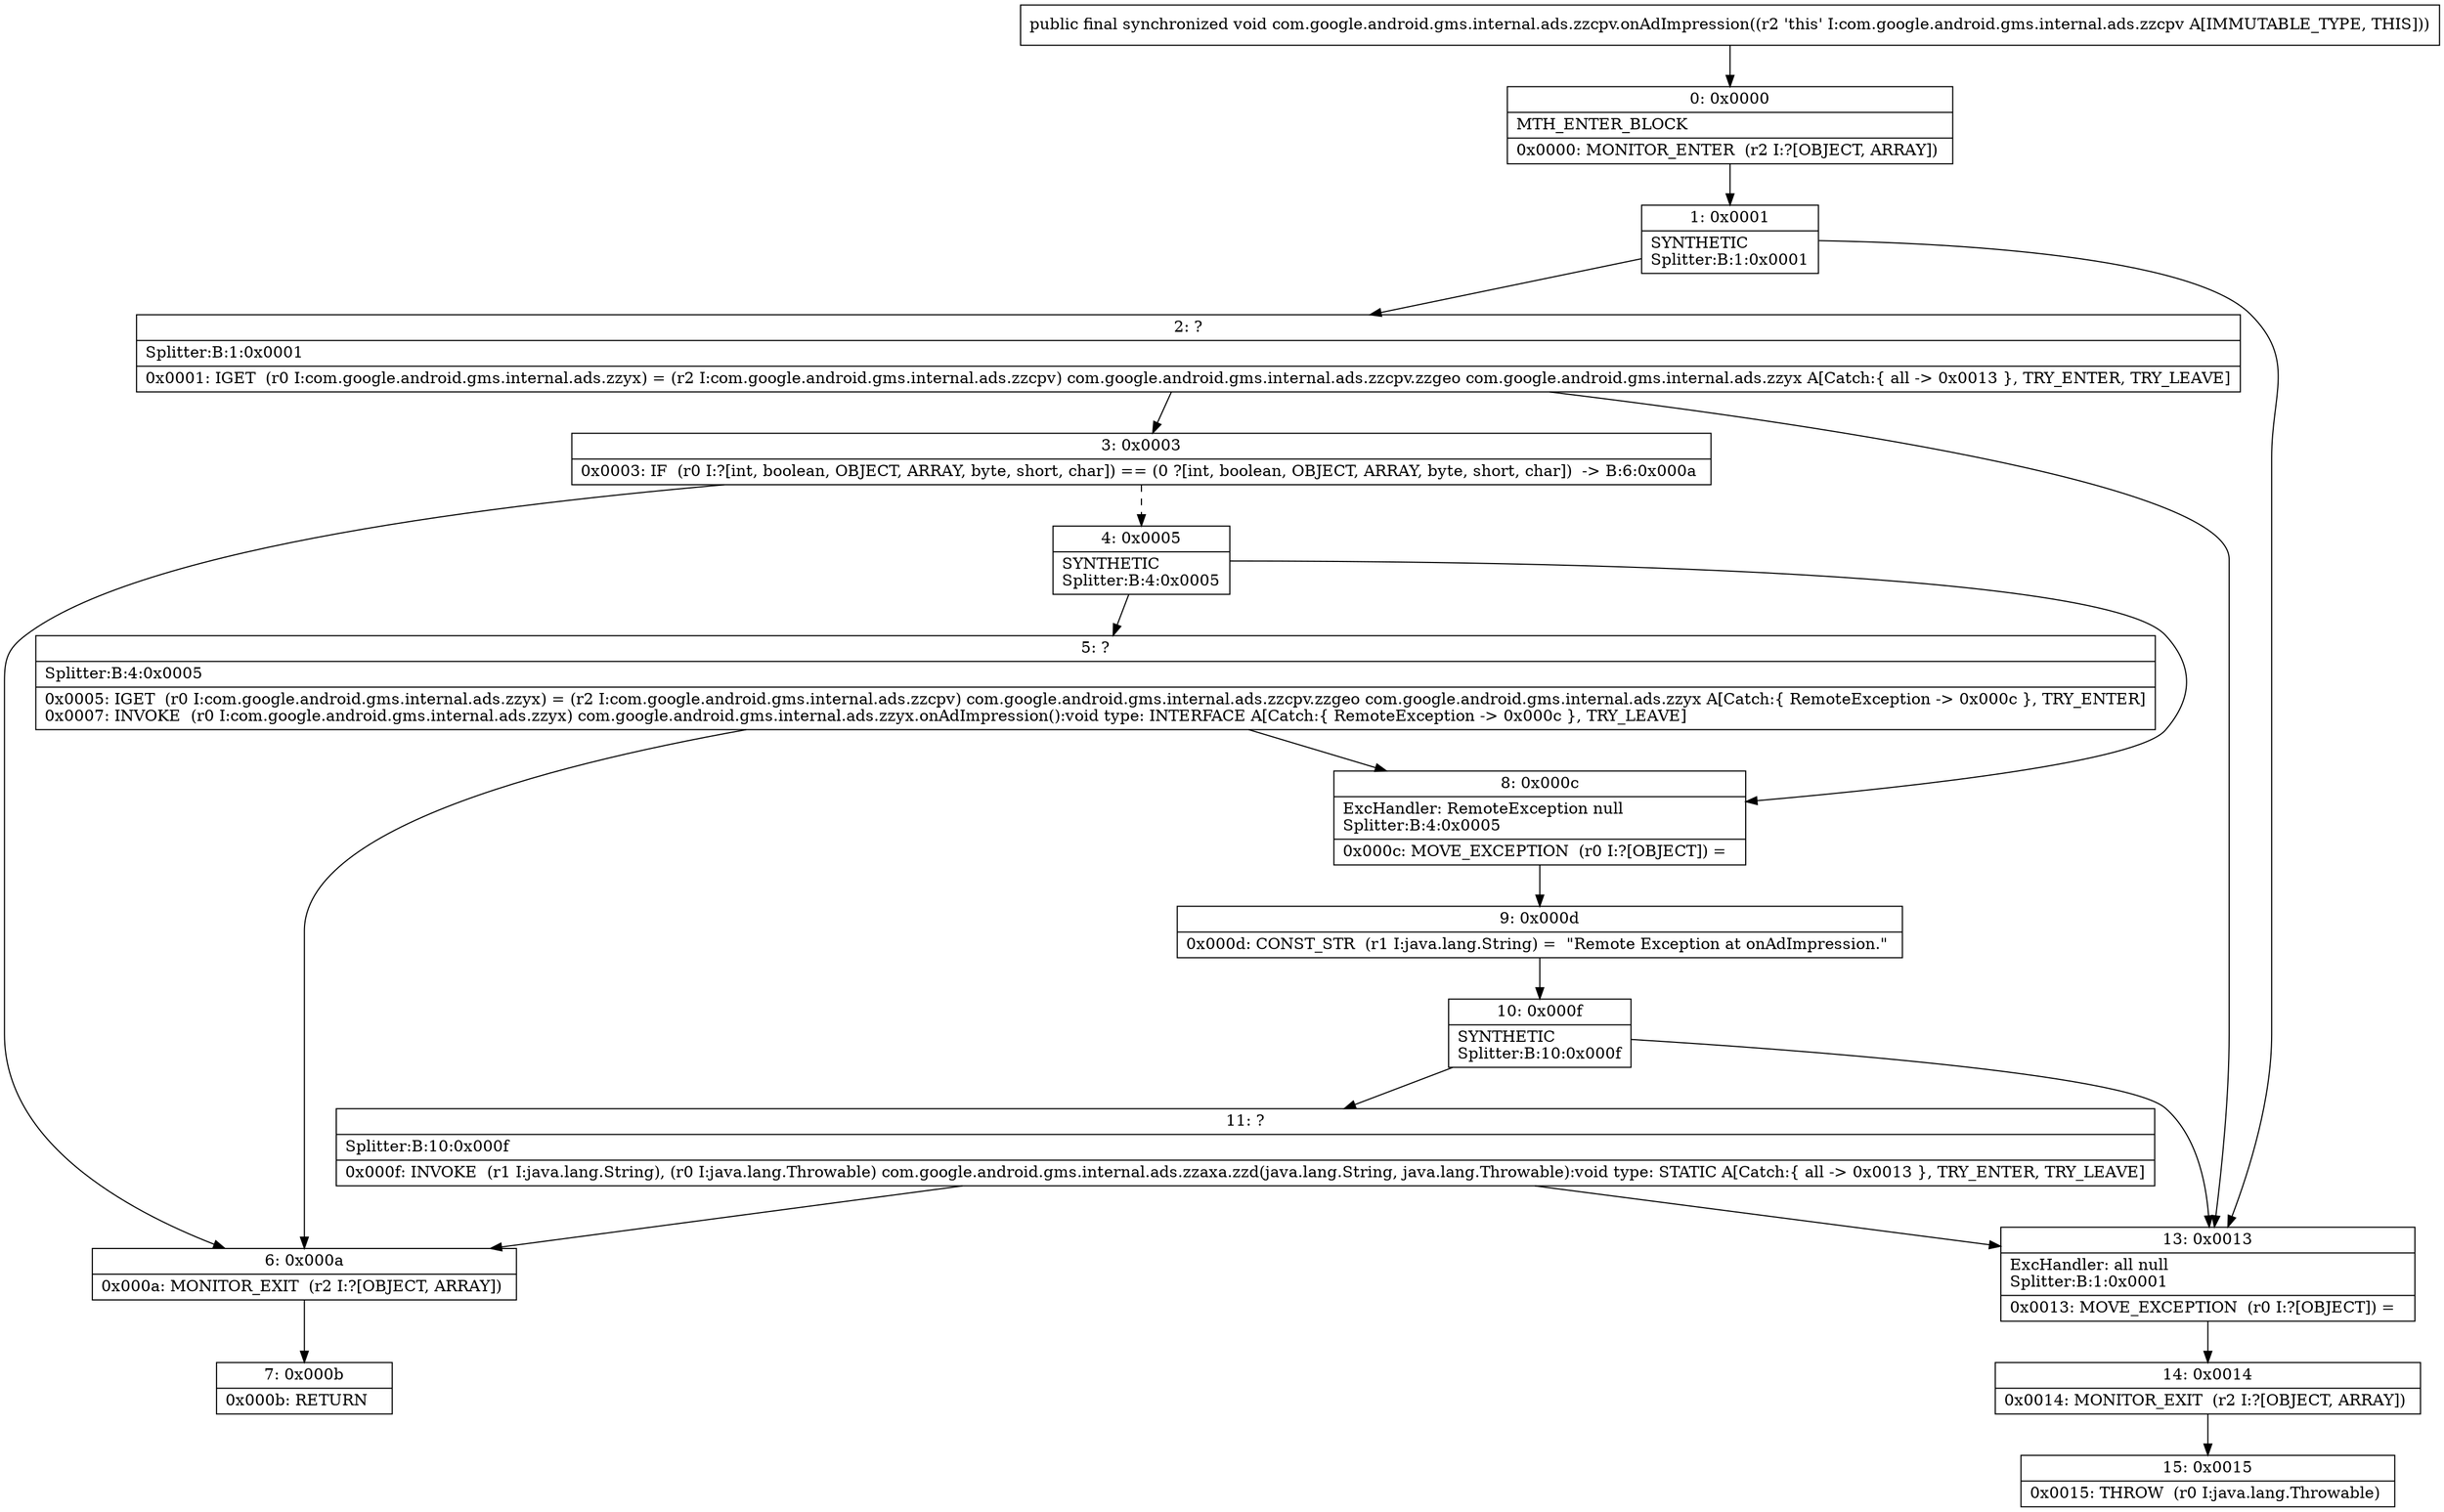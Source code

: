 digraph "CFG forcom.google.android.gms.internal.ads.zzcpv.onAdImpression()V" {
Node_0 [shape=record,label="{0\:\ 0x0000|MTH_ENTER_BLOCK\l|0x0000: MONITOR_ENTER  (r2 I:?[OBJECT, ARRAY]) \l}"];
Node_1 [shape=record,label="{1\:\ 0x0001|SYNTHETIC\lSplitter:B:1:0x0001\l}"];
Node_2 [shape=record,label="{2\:\ ?|Splitter:B:1:0x0001\l|0x0001: IGET  (r0 I:com.google.android.gms.internal.ads.zzyx) = (r2 I:com.google.android.gms.internal.ads.zzcpv) com.google.android.gms.internal.ads.zzcpv.zzgeo com.google.android.gms.internal.ads.zzyx A[Catch:\{ all \-\> 0x0013 \}, TRY_ENTER, TRY_LEAVE]\l}"];
Node_3 [shape=record,label="{3\:\ 0x0003|0x0003: IF  (r0 I:?[int, boolean, OBJECT, ARRAY, byte, short, char]) == (0 ?[int, boolean, OBJECT, ARRAY, byte, short, char])  \-\> B:6:0x000a \l}"];
Node_4 [shape=record,label="{4\:\ 0x0005|SYNTHETIC\lSplitter:B:4:0x0005\l}"];
Node_5 [shape=record,label="{5\:\ ?|Splitter:B:4:0x0005\l|0x0005: IGET  (r0 I:com.google.android.gms.internal.ads.zzyx) = (r2 I:com.google.android.gms.internal.ads.zzcpv) com.google.android.gms.internal.ads.zzcpv.zzgeo com.google.android.gms.internal.ads.zzyx A[Catch:\{ RemoteException \-\> 0x000c \}, TRY_ENTER]\l0x0007: INVOKE  (r0 I:com.google.android.gms.internal.ads.zzyx) com.google.android.gms.internal.ads.zzyx.onAdImpression():void type: INTERFACE A[Catch:\{ RemoteException \-\> 0x000c \}, TRY_LEAVE]\l}"];
Node_6 [shape=record,label="{6\:\ 0x000a|0x000a: MONITOR_EXIT  (r2 I:?[OBJECT, ARRAY]) \l}"];
Node_7 [shape=record,label="{7\:\ 0x000b|0x000b: RETURN   \l}"];
Node_8 [shape=record,label="{8\:\ 0x000c|ExcHandler: RemoteException null\lSplitter:B:4:0x0005\l|0x000c: MOVE_EXCEPTION  (r0 I:?[OBJECT]) =  \l}"];
Node_9 [shape=record,label="{9\:\ 0x000d|0x000d: CONST_STR  (r1 I:java.lang.String) =  \"Remote Exception at onAdImpression.\" \l}"];
Node_10 [shape=record,label="{10\:\ 0x000f|SYNTHETIC\lSplitter:B:10:0x000f\l}"];
Node_11 [shape=record,label="{11\:\ ?|Splitter:B:10:0x000f\l|0x000f: INVOKE  (r1 I:java.lang.String), (r0 I:java.lang.Throwable) com.google.android.gms.internal.ads.zzaxa.zzd(java.lang.String, java.lang.Throwable):void type: STATIC A[Catch:\{ all \-\> 0x0013 \}, TRY_ENTER, TRY_LEAVE]\l}"];
Node_13 [shape=record,label="{13\:\ 0x0013|ExcHandler: all null\lSplitter:B:1:0x0001\l|0x0013: MOVE_EXCEPTION  (r0 I:?[OBJECT]) =  \l}"];
Node_14 [shape=record,label="{14\:\ 0x0014|0x0014: MONITOR_EXIT  (r2 I:?[OBJECT, ARRAY]) \l}"];
Node_15 [shape=record,label="{15\:\ 0x0015|0x0015: THROW  (r0 I:java.lang.Throwable) \l}"];
MethodNode[shape=record,label="{public final synchronized void com.google.android.gms.internal.ads.zzcpv.onAdImpression((r2 'this' I:com.google.android.gms.internal.ads.zzcpv A[IMMUTABLE_TYPE, THIS])) }"];
MethodNode -> Node_0;
Node_0 -> Node_1;
Node_1 -> Node_2;
Node_1 -> Node_13;
Node_2 -> Node_3;
Node_2 -> Node_13;
Node_3 -> Node_4[style=dashed];
Node_3 -> Node_6;
Node_4 -> Node_5;
Node_4 -> Node_8;
Node_5 -> Node_6;
Node_5 -> Node_8;
Node_6 -> Node_7;
Node_8 -> Node_9;
Node_9 -> Node_10;
Node_10 -> Node_11;
Node_10 -> Node_13;
Node_11 -> Node_13;
Node_11 -> Node_6;
Node_13 -> Node_14;
Node_14 -> Node_15;
}

